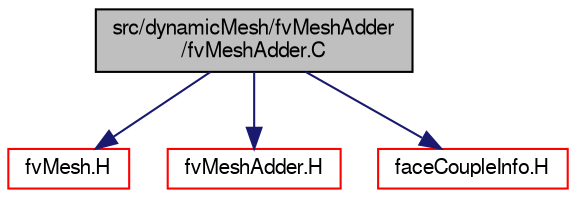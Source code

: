 digraph "src/dynamicMesh/fvMeshAdder/fvMeshAdder.C"
{
  bgcolor="transparent";
  edge [fontname="FreeSans",fontsize="10",labelfontname="FreeSans",labelfontsize="10"];
  node [fontname="FreeSans",fontsize="10",shape=record];
  Node0 [label="src/dynamicMesh/fvMeshAdder\l/fvMeshAdder.C",height=0.2,width=0.4,color="black", fillcolor="grey75", style="filled", fontcolor="black"];
  Node0 -> Node1 [color="midnightblue",fontsize="10",style="solid",fontname="FreeSans"];
  Node1 [label="fvMesh.H",height=0.2,width=0.4,color="red",URL="$a03533.html"];
  Node0 -> Node268 [color="midnightblue",fontsize="10",style="solid",fontname="FreeSans"];
  Node268 [label="fvMeshAdder.H",height=0.2,width=0.4,color="red",URL="$a00410.html"];
  Node0 -> Node271 [color="midnightblue",fontsize="10",style="solid",fontname="FreeSans"];
  Node271 [label="faceCoupleInfo.H",height=0.2,width=0.4,color="red",URL="$a00644.html"];
}
